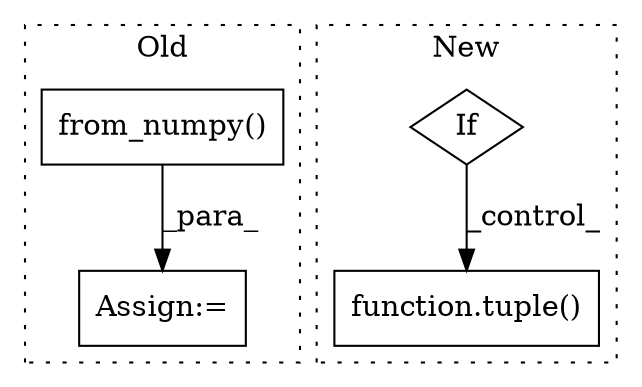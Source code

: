digraph G {
subgraph cluster0 {
1 [label="from_numpy()" a="75" s="3455,3511" l="14,1" shape="box"];
3 [label="Assign:=" a="68" s="3452" l="3" shape="box"];
label = "Old";
style="dotted";
}
subgraph cluster1 {
2 [label="function.tuple()" a="75" s="4037,4068" l="27,90" shape="box"];
4 [label="If" a="96" s="3961" l="0" shape="diamond"];
label = "New";
style="dotted";
}
1 -> 3 [label="_para_"];
4 -> 2 [label="_control_"];
}
